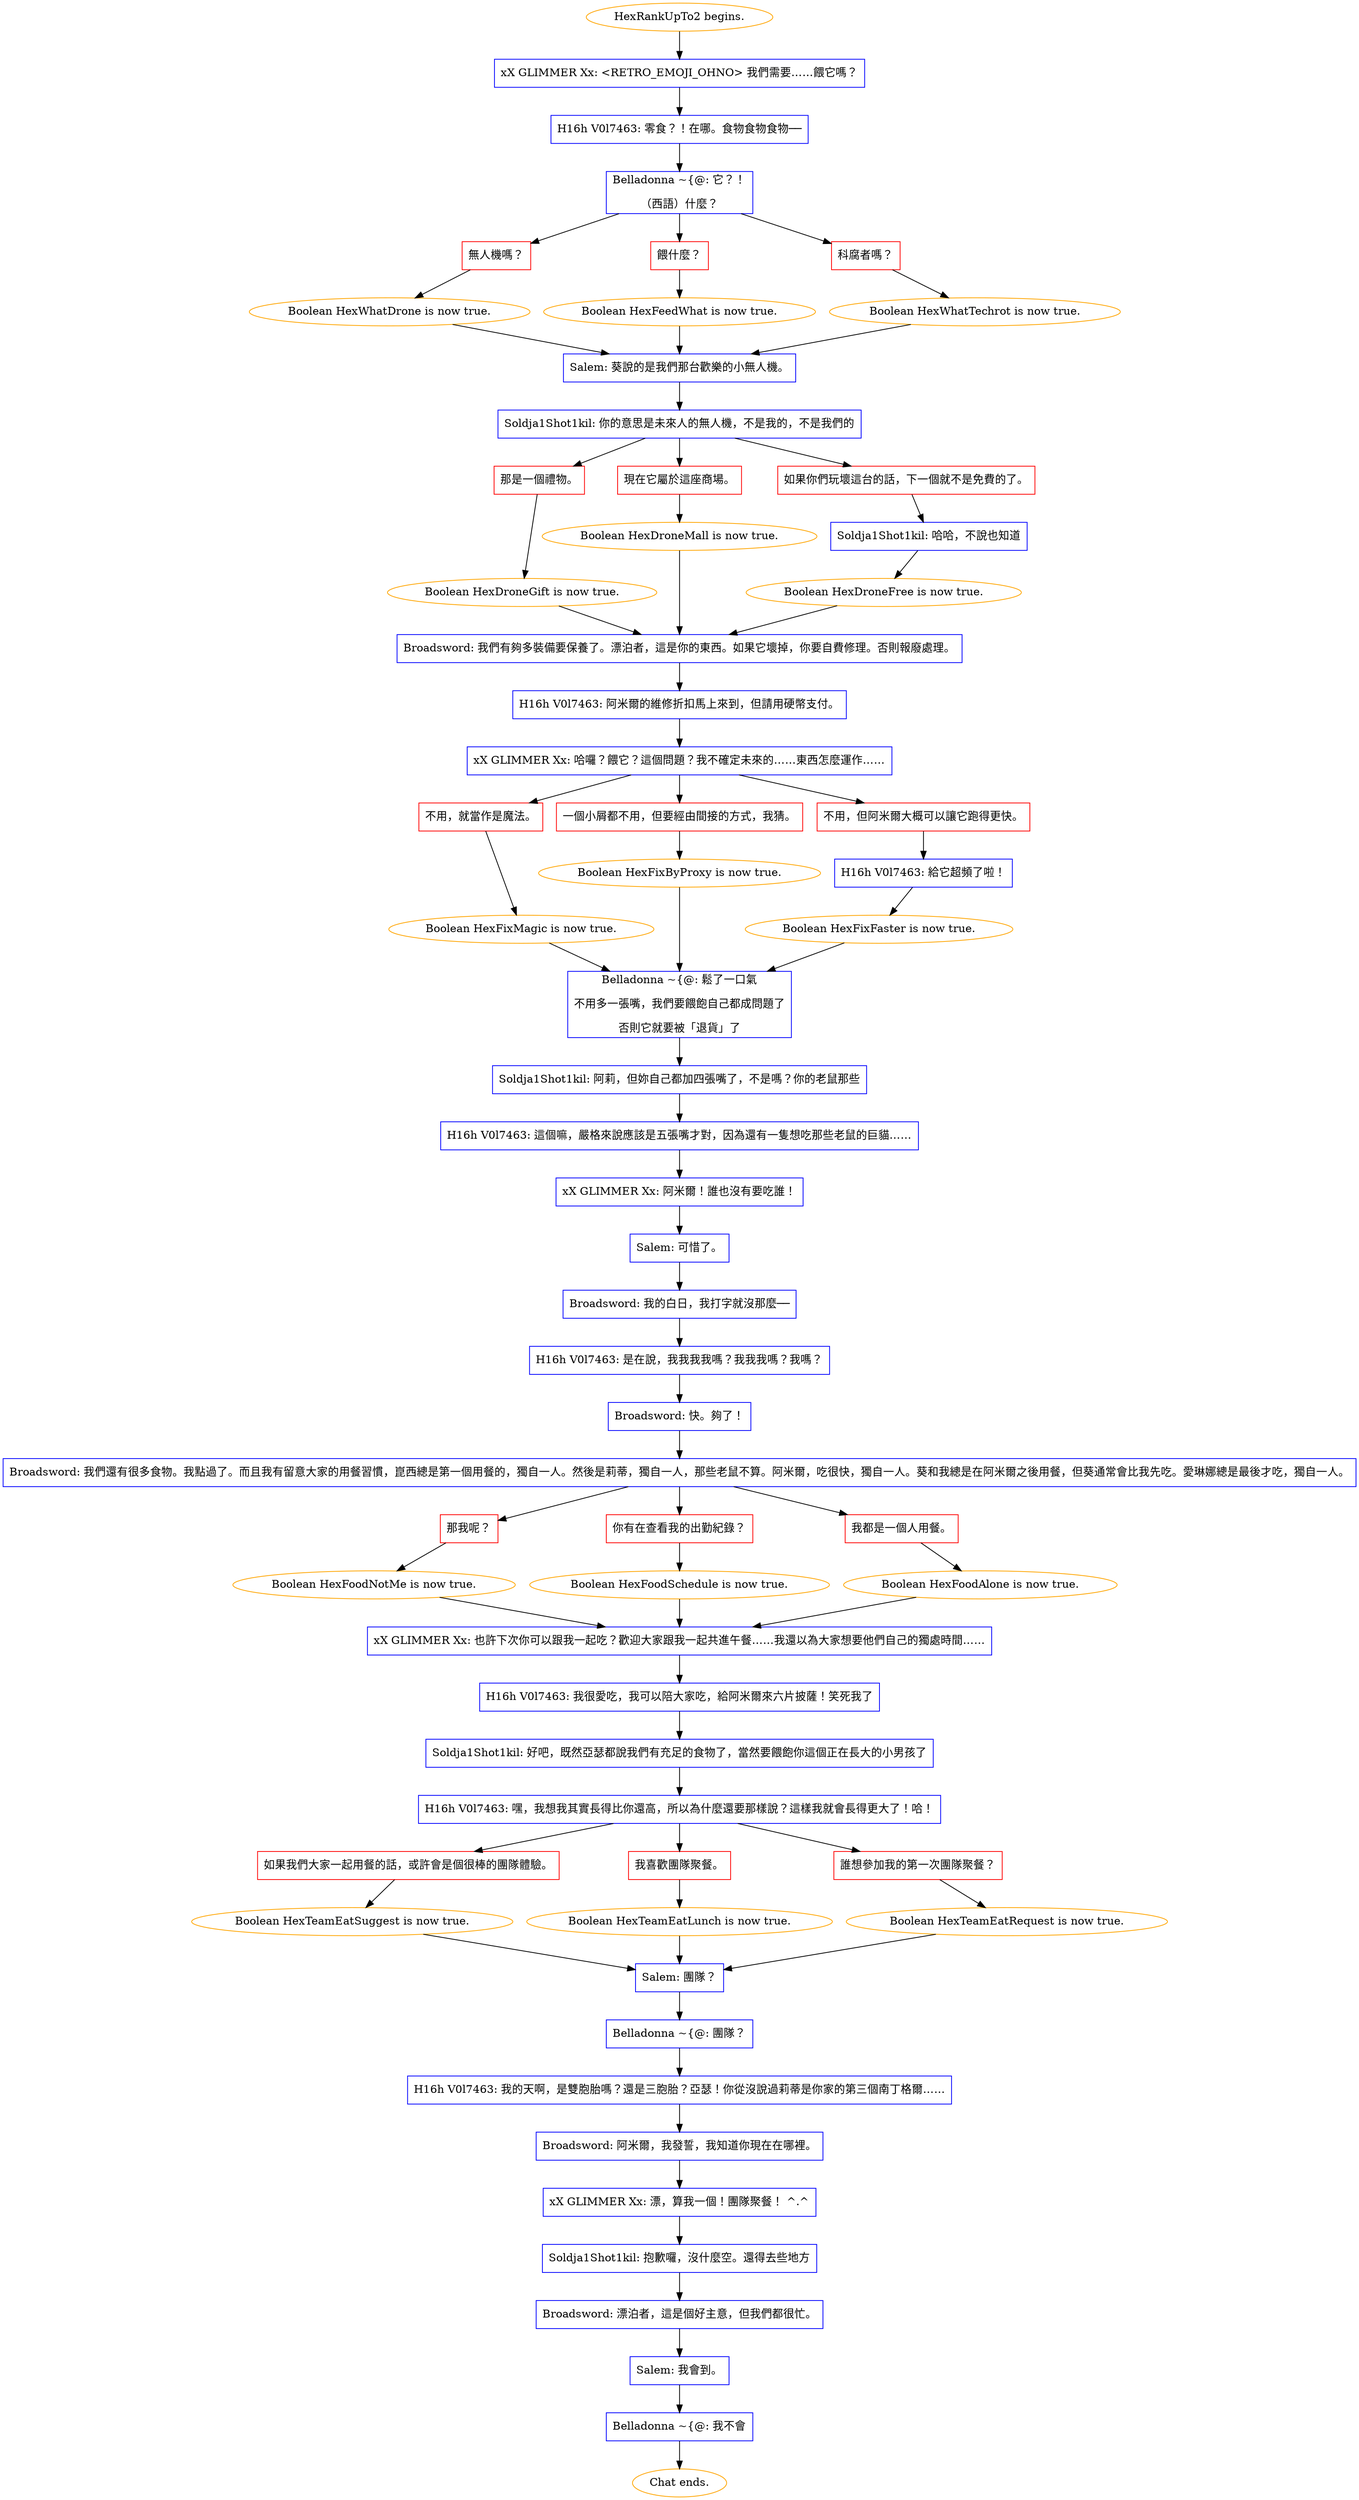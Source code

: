digraph {
	"HexRankUpTo2 begins." [color=orange];
		"HexRankUpTo2 begins." -> j740858350;
	j740858350 [label="xX GLIMMER Xx: <RETRO_EMOJI_OHNO> 我們需要……餵它嗎？",shape=box,color=blue];
		j740858350 -> j3756735145;
	j3756735145 [label="H16h V0l7463: 零食？！在哪。食物食物食物──",shape=box,color=blue];
		j3756735145 -> j1072735053;
	j1072735053 [label="Belladonna ~{@: 它？！
（西語）什麼？",shape=box,color=blue];
		j1072735053 -> j3600908184;
		j1072735053 -> j860182385;
		j1072735053 -> j4050505360;
	j3600908184 [label="無人機嗎？",shape=box,color=red];
		j3600908184 -> j1310722747;
	j860182385 [label="餵什麼？",shape=box,color=red];
		j860182385 -> j1821274477;
	j4050505360 [label="科腐者嗎？",shape=box,color=red];
		j4050505360 -> j3406590704;
	j1310722747 [label="Boolean HexWhatDrone is now true.",color=orange];
		j1310722747 -> j906790594;
	j1821274477 [label="Boolean HexFeedWhat is now true.",color=orange];
		j1821274477 -> j906790594;
	j3406590704 [label="Boolean HexWhatTechrot is now true.",color=orange];
		j3406590704 -> j906790594;
	j906790594 [label="Salem: 葵說的是我們那台歡樂的小無人機。",shape=box,color=blue];
		j906790594 -> j825274045;
	j825274045 [label="Soldja1Shot1kil: 你的意思是未來人的無人機，不是我的，不是我們的",shape=box,color=blue];
		j825274045 -> j300805288;
		j825274045 -> j719394556;
		j825274045 -> j1833592463;
	j300805288 [label="那是一個禮物。",shape=box,color=red];
		j300805288 -> j3553482671;
	j719394556 [label="現在它屬於這座商場。",shape=box,color=red];
		j719394556 -> j2873258005;
	j1833592463 [label="如果你們玩壞這台的話，下一個就不是免費的了。",shape=box,color=red];
		j1833592463 -> j3938936690;
	j3553482671 [label="Boolean HexDroneGift is now true.",color=orange];
		j3553482671 -> j1120626922;
	j2873258005 [label="Boolean HexDroneMall is now true.",color=orange];
		j2873258005 -> j1120626922;
	j3938936690 [label="Soldja1Shot1kil: 哈哈，不說也知道",shape=box,color=blue];
		j3938936690 -> j1547560926;
	j1120626922 [label="Broadsword: 我們有夠多裝備要保養了。漂泊者，這是你的東西。如果它壞掉，你要自費修理。否則報廢處理。",shape=box,color=blue];
		j1120626922 -> j2955950413;
	j1547560926 [label="Boolean HexDroneFree is now true.",color=orange];
		j1547560926 -> j1120626922;
	j2955950413 [label="H16h V0l7463: 阿米爾的維修折扣馬上來到，但請用硬幣支付。",shape=box,color=blue];
		j2955950413 -> j1066007388;
	j1066007388 [label="xX GLIMMER Xx: 哈囉？餵它？這個問題？我不確定未來的……東西怎麼運作……",shape=box,color=blue];
		j1066007388 -> j763772298;
		j1066007388 -> j2726081234;
		j1066007388 -> j1700931926;
	j763772298 [label="不用，就當作是魔法。",shape=box,color=red];
		j763772298 -> j1306284186;
	j2726081234 [label="一個小屑都不用，但要經由間接的方式，我猜。",shape=box,color=red];
		j2726081234 -> j1265433253;
	j1700931926 [label="不用，但阿米爾大概可以讓它跑得更快。",shape=box,color=red];
		j1700931926 -> j3158412332;
	j1306284186 [label="Boolean HexFixMagic is now true.",color=orange];
		j1306284186 -> j860330894;
	j1265433253 [label="Boolean HexFixByProxy is now true.",color=orange];
		j1265433253 -> j860330894;
	j3158412332 [label="H16h V0l7463: 給它超頻了啦！",shape=box,color=blue];
		j3158412332 -> j708785046;
	j860330894 [label="Belladonna ~{@: 鬆了一口氣
不用多一張嘴，我們要餵飽自己都成問題了
否則它就要被「退貨」了",shape=box,color=blue];
		j860330894 -> j1562064255;
	j708785046 [label="Boolean HexFixFaster is now true.",color=orange];
		j708785046 -> j860330894;
	j1562064255 [label="Soldja1Shot1kil: 阿莉，但妳自己都加四張嘴了，不是嗎？你的老鼠那些",shape=box,color=blue];
		j1562064255 -> j3820279476;
	j3820279476 [label="H16h V0l7463: 這個嘛，嚴格來說應該是五張嘴才對，因為還有一隻想吃那些老鼠的巨貓……",shape=box,color=blue];
		j3820279476 -> j1238761868;
	j1238761868 [label="xX GLIMMER Xx: 阿米爾！誰也沒有要吃誰！",shape=box,color=blue];
		j1238761868 -> j4116701074;
	j4116701074 [label="Salem: 可惜了。",shape=box,color=blue];
		j4116701074 -> j4181815546;
	j4181815546 [label="Broadsword: 我的白日，我打字就沒那麼──",shape=box,color=blue];
		j4181815546 -> j290940803;
	j290940803 [label="H16h V0l7463: 是在說，我我我我嗎？我我我嗎？我嗎？",shape=box,color=blue];
		j290940803 -> j2418237191;
	j2418237191 [label="Broadsword: 快。夠了！",shape=box,color=blue];
		j2418237191 -> j689399631;
	j689399631 [label="Broadsword: 我們還有很多食物。我點過了。而且我有留意大家的用餐習慣，崑西總是第一個用餐的，獨自一人。然後是莉蒂，獨自一人，那些老鼠不算。阿米爾，吃很快，獨自一人。葵和我總是在阿米爾之後用餐，但葵通常會比我先吃。愛琳娜總是最後才吃，獨自一人。",shape=box,color=blue];
		j689399631 -> j1469257161;
		j689399631 -> j3444783539;
		j689399631 -> j4280436031;
	j1469257161 [label="那我呢？",shape=box,color=red];
		j1469257161 -> j416691635;
	j3444783539 [label="你有在查看我的出勤紀錄？",shape=box,color=red];
		j3444783539 -> j338575117;
	j4280436031 [label="我都是一個人用餐。",shape=box,color=red];
		j4280436031 -> j488760372;
	j416691635 [label="Boolean HexFoodNotMe is now true.",color=orange];
		j416691635 -> j3452082021;
	j338575117 [label="Boolean HexFoodSchedule is now true.",color=orange];
		j338575117 -> j3452082021;
	j488760372 [label="Boolean HexFoodAlone is now true.",color=orange];
		j488760372 -> j3452082021;
	j3452082021 [label="xX GLIMMER Xx: 也許下次你可以跟我一起吃？歡迎大家跟我一起共進午餐……我還以為大家想要他們自己的獨處時間……",shape=box,color=blue];
		j3452082021 -> j2396215574;
	j2396215574 [label="H16h V0l7463: 我很愛吃，我可以陪大家吃，給阿米爾來六片披薩！笑死我了",shape=box,color=blue];
		j2396215574 -> j2981967736;
	j2981967736 [label="Soldja1Shot1kil: 好吧，既然亞瑟都說我們有充足的食物了，當然要餵飽你這個正在長大的小男孩了",shape=box,color=blue];
		j2981967736 -> j3668392446;
	j3668392446 [label="H16h V0l7463: 嘿，我想我其實長得比你還高，所以為什麼還要那樣說？這樣我就會長得更大了！哈！",shape=box,color=blue];
		j3668392446 -> j988424613;
		j3668392446 -> j504004995;
		j3668392446 -> j809104991;
	j988424613 [label="如果我們大家一起用餐的話，或許會是個很棒的團隊體驗。",shape=box,color=red];
		j988424613 -> j251193133;
	j504004995 [label="我喜歡團隊聚餐。",shape=box,color=red];
		j504004995 -> j231830658;
	j809104991 [label="誰想參加我的第一次團隊聚餐？",shape=box,color=red];
		j809104991 -> j2245107408;
	j251193133 [label="Boolean HexTeamEatSuggest is now true.",color=orange];
		j251193133 -> j1394184111;
	j231830658 [label="Boolean HexTeamEatLunch is now true.",color=orange];
		j231830658 -> j1394184111;
	j2245107408 [label="Boolean HexTeamEatRequest is now true.",color=orange];
		j2245107408 -> j1394184111;
	j1394184111 [label="Salem: 團隊？",shape=box,color=blue];
		j1394184111 -> j3888979231;
	j3888979231 [label="Belladonna ~{@: 團隊？",shape=box,color=blue];
		j3888979231 -> j3515193222;
	j3515193222 [label="H16h V0l7463: 我的天啊，是雙胞胎嗎？還是三胞胎？亞瑟！你從沒說過莉蒂是你家的第三個南丁格爾……",shape=box,color=blue];
		j3515193222 -> j2242702041;
	j2242702041 [label="Broadsword: 阿米爾，我發誓，我知道你現在在哪裡。",shape=box,color=blue];
		j2242702041 -> j1955150051;
	j1955150051 [label="xX GLIMMER Xx: 漂，算我一個！團隊聚餐！ ^.^",shape=box,color=blue];
		j1955150051 -> j1493148240;
	j1493148240 [label="Soldja1Shot1kil: 抱歉囉，沒什麼空。還得去些地方",shape=box,color=blue];
		j1493148240 -> j3207872776;
	j3207872776 [label="Broadsword: 漂泊者，這是個好主意，但我們都很忙。",shape=box,color=blue];
		j3207872776 -> j4063839500;
	j4063839500 [label="Salem: 我會到。",shape=box,color=blue];
		j4063839500 -> j4101304505;
	j4101304505 [label="Belladonna ~{@: 我不會",shape=box,color=blue];
		j4101304505 -> "Chat ends.";
	"Chat ends." [color=orange];
}